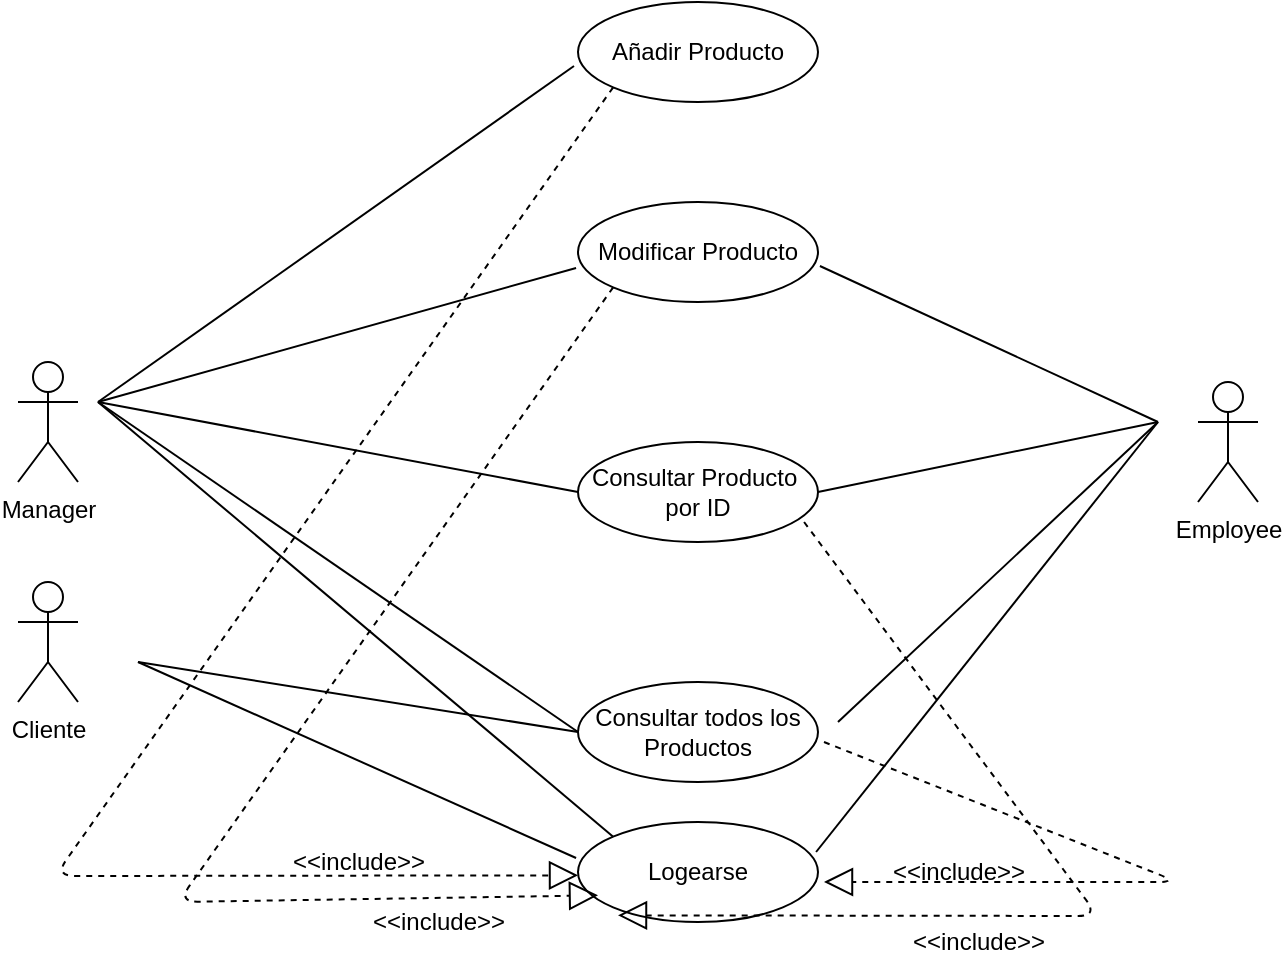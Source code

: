 <mxfile version="15.2.7" type="device"><diagram id="iCsrKw_SwacVZ2QTwf-p" name="Página-1"><mxGraphModel dx="1092" dy="494" grid="1" gridSize="10" guides="1" tooltips="1" connect="1" arrows="1" fold="1" page="1" pageScale="1" pageWidth="827" pageHeight="1169" math="0" shadow="0"><root><mxCell id="0"/><mxCell id="1" parent="0"/><mxCell id="22IwlEAkjUMQHaMhK9bU-1" value="Añadir Producto" style="ellipse;whiteSpace=wrap;html=1;" parent="1" vertex="1"><mxGeometry x="330" y="40" width="120" height="50" as="geometry"/></mxCell><mxCell id="22IwlEAkjUMQHaMhK9bU-3" value="Modificar Producto" style="ellipse;whiteSpace=wrap;html=1;" parent="1" vertex="1"><mxGeometry x="330" y="140" width="120" height="50" as="geometry"/></mxCell><mxCell id="22IwlEAkjUMQHaMhK9bU-5" value="Consultar Producto&amp;nbsp; por ID" style="ellipse;whiteSpace=wrap;html=1;" parent="1" vertex="1"><mxGeometry x="330" y="260" width="120" height="50" as="geometry"/></mxCell><mxCell id="22IwlEAkjUMQHaMhK9bU-6" value="Consultar todos los Productos" style="ellipse;whiteSpace=wrap;html=1;" parent="1" vertex="1"><mxGeometry x="330" y="380" width="120" height="50" as="geometry"/></mxCell><mxCell id="22IwlEAkjUMQHaMhK9bU-8" value="Manager" style="shape=umlActor;verticalLabelPosition=bottom;verticalAlign=top;html=1;outlineConnect=0;" parent="1" vertex="1"><mxGeometry x="50" y="220" width="30" height="60" as="geometry"/></mxCell><mxCell id="feiengK8cRTBUE7y3Qz1-1" value="Employee" style="shape=umlActor;verticalLabelPosition=bottom;verticalAlign=top;html=1;outlineConnect=0;" parent="1" vertex="1"><mxGeometry x="640" y="230" width="30" height="60" as="geometry"/></mxCell><mxCell id="feiengK8cRTBUE7y3Qz1-5" value="" style="endArrow=none;html=1;entryX=-0.008;entryY=0.66;entryDx=0;entryDy=0;entryPerimeter=0;" parent="1" target="22IwlEAkjUMQHaMhK9bU-3" edge="1"><mxGeometry width="50" height="50" relative="1" as="geometry"><mxPoint x="90" y="240" as="sourcePoint"/><mxPoint x="440" y="230" as="targetPoint"/></mxGeometry></mxCell><mxCell id="feiengK8cRTBUE7y3Qz1-6" value="" style="endArrow=none;html=1;" parent="1" edge="1"><mxGeometry width="50" height="50" relative="1" as="geometry"><mxPoint x="90" y="240" as="sourcePoint"/><mxPoint x="328" y="72" as="targetPoint"/></mxGeometry></mxCell><mxCell id="feiengK8cRTBUE7y3Qz1-7" value="" style="endArrow=none;html=1;entryX=0;entryY=0.5;entryDx=0;entryDy=0;" parent="1" target="22IwlEAkjUMQHaMhK9bU-5" edge="1"><mxGeometry width="50" height="50" relative="1" as="geometry"><mxPoint x="90" y="240" as="sourcePoint"/><mxPoint x="349.04" y="193" as="targetPoint"/></mxGeometry></mxCell><mxCell id="feiengK8cRTBUE7y3Qz1-8" value="" style="endArrow=none;html=1;entryX=0;entryY=0.5;entryDx=0;entryDy=0;" parent="1" target="22IwlEAkjUMQHaMhK9bU-6" edge="1"><mxGeometry width="50" height="50" relative="1" as="geometry"><mxPoint x="90" y="240" as="sourcePoint"/><mxPoint x="359.04" y="203" as="targetPoint"/></mxGeometry></mxCell><mxCell id="feiengK8cRTBUE7y3Qz1-9" value="" style="endArrow=none;html=1;exitX=1;exitY=0.5;exitDx=0;exitDy=0;" parent="1" source="22IwlEAkjUMQHaMhK9bU-5" edge="1"><mxGeometry width="50" height="50" relative="1" as="geometry"><mxPoint x="130" y="280" as="sourcePoint"/><mxPoint x="620" y="250" as="targetPoint"/></mxGeometry></mxCell><mxCell id="feiengK8cRTBUE7y3Qz1-10" value="" style="endArrow=none;html=1;" parent="1" edge="1"><mxGeometry width="50" height="50" relative="1" as="geometry"><mxPoint x="460" y="400" as="sourcePoint"/><mxPoint x="620" y="250" as="targetPoint"/></mxGeometry></mxCell><mxCell id="9mHBzwxI1Hh8pWD32ip4-1" value="Cliente" style="shape=umlActor;verticalLabelPosition=bottom;verticalAlign=top;html=1;outlineConnect=0;" parent="1" vertex="1"><mxGeometry x="50" y="330" width="30" height="60" as="geometry"/></mxCell><mxCell id="9mHBzwxI1Hh8pWD32ip4-4" value="" style="endArrow=none;html=1;entryX=0;entryY=0.5;entryDx=0;entryDy=0;" parent="1" target="22IwlEAkjUMQHaMhK9bU-6" edge="1"><mxGeometry width="50" height="50" relative="1" as="geometry"><mxPoint x="110" y="370" as="sourcePoint"/><mxPoint x="440" y="250" as="targetPoint"/></mxGeometry></mxCell><mxCell id="9mHBzwxI1Hh8pWD32ip4-5" value="" style="endArrow=none;html=1;exitX=1.008;exitY=0.64;exitDx=0;exitDy=0;exitPerimeter=0;" parent="1" source="22IwlEAkjUMQHaMhK9bU-3" edge="1"><mxGeometry width="50" height="50" relative="1" as="geometry"><mxPoint x="460" y="295" as="sourcePoint"/><mxPoint x="620" y="250" as="targetPoint"/></mxGeometry></mxCell><mxCell id="ACT46H3SN1KA9PNfe4hO-1" value="" style="endArrow=block;dashed=1;endFill=0;endSize=12;html=1;entryX=0;entryY=1;entryDx=0;entryDy=0;exitX=0;exitY=1;exitDx=0;exitDy=0;" edge="1" parent="1" source="22IwlEAkjUMQHaMhK9bU-1"><mxGeometry width="160" relative="1" as="geometry"><mxPoint x="307.47" y="280" as="sourcePoint"/><mxPoint x="330.004" y="476.678" as="targetPoint"/><Array as="points"><mxPoint x="68.43" y="477"/></Array></mxGeometry></mxCell><mxCell id="ACT46H3SN1KA9PNfe4hO-2" value="Logearse" style="ellipse;whiteSpace=wrap;html=1;" vertex="1" parent="1"><mxGeometry x="330" y="450" width="120" height="50" as="geometry"/></mxCell><mxCell id="ACT46H3SN1KA9PNfe4hO-3" value="" style="endArrow=none;html=1;exitX=0.992;exitY=0.3;exitDx=0;exitDy=0;exitPerimeter=0;" edge="1" parent="1" source="ACT46H3SN1KA9PNfe4hO-2"><mxGeometry width="50" height="50" relative="1" as="geometry"><mxPoint x="470" y="410" as="sourcePoint"/><mxPoint x="620" y="250" as="targetPoint"/></mxGeometry></mxCell><mxCell id="ACT46H3SN1KA9PNfe4hO-4" value="" style="endArrow=none;html=1;entryX=-0.008;entryY=0.36;entryDx=0;entryDy=0;entryPerimeter=0;" edge="1" parent="1" target="ACT46H3SN1KA9PNfe4hO-2"><mxGeometry width="50" height="50" relative="1" as="geometry"><mxPoint x="110" y="370" as="sourcePoint"/><mxPoint x="340" y="350" as="targetPoint"/></mxGeometry></mxCell><mxCell id="ACT46H3SN1KA9PNfe4hO-5" value="" style="endArrow=none;html=1;exitX=0;exitY=0;exitDx=0;exitDy=0;" edge="1" parent="1" source="ACT46H3SN1KA9PNfe4hO-2"><mxGeometry width="50" height="50" relative="1" as="geometry"><mxPoint x="490" y="430" as="sourcePoint"/><mxPoint x="90" y="240" as="targetPoint"/></mxGeometry></mxCell><mxCell id="ACT46H3SN1KA9PNfe4hO-6" value="" style="endArrow=block;dashed=1;endFill=0;endSize=12;html=1;entryX=0;entryY=1;entryDx=0;entryDy=0;exitX=0;exitY=1;exitDx=0;exitDy=0;" edge="1" parent="1" source="22IwlEAkjUMQHaMhK9bU-3"><mxGeometry width="160" relative="1" as="geometry"><mxPoint x="357.574" y="92.678" as="sourcePoint"/><mxPoint x="340.004" y="486.678" as="targetPoint"/><Array as="points"><mxPoint x="130" y="490"/></Array></mxGeometry></mxCell><mxCell id="ACT46H3SN1KA9PNfe4hO-7" value="" style="endArrow=block;dashed=1;endFill=0;endSize=12;html=1;entryX=0;entryY=1;entryDx=0;entryDy=0;exitX=0.942;exitY=0.8;exitDx=0;exitDy=0;exitPerimeter=0;" edge="1" parent="1" source="22IwlEAkjUMQHaMhK9bU-5"><mxGeometry width="160" relative="1" as="geometry"><mxPoint x="440" y="290" as="sourcePoint"/><mxPoint x="350.004" y="496.678" as="targetPoint"/><Array as="points"><mxPoint x="590" y="497"/></Array></mxGeometry></mxCell><mxCell id="ACT46H3SN1KA9PNfe4hO-8" value="" style="endArrow=block;dashed=1;endFill=0;endSize=12;html=1;" edge="1" parent="1"><mxGeometry width="160" relative="1" as="geometry"><mxPoint x="453" y="410" as="sourcePoint"/><mxPoint x="453" y="480" as="targetPoint"/><Array as="points"><mxPoint x="630" y="480"/></Array></mxGeometry></mxCell><mxCell id="ACT46H3SN1KA9PNfe4hO-9" value="&amp;lt;&amp;lt;include&amp;gt;&amp;gt;" style="text;html=1;align=center;verticalAlign=middle;resizable=0;points=[];autosize=1;strokeColor=none;fillColor=none;" vertex="1" parent="1"><mxGeometry x="490" y="500" width="80" height="20" as="geometry"/></mxCell><mxCell id="ACT46H3SN1KA9PNfe4hO-10" value="&amp;lt;&amp;lt;include&amp;gt;&amp;gt;" style="text;html=1;align=center;verticalAlign=middle;resizable=0;points=[];autosize=1;strokeColor=none;fillColor=none;" vertex="1" parent="1"><mxGeometry x="480" y="465" width="80" height="20" as="geometry"/></mxCell><mxCell id="ACT46H3SN1KA9PNfe4hO-11" value="&amp;lt;&amp;lt;include&amp;gt;&amp;gt;" style="text;html=1;align=center;verticalAlign=middle;resizable=0;points=[];autosize=1;strokeColor=none;fillColor=none;" vertex="1" parent="1"><mxGeometry x="180" y="460" width="80" height="20" as="geometry"/></mxCell><mxCell id="ACT46H3SN1KA9PNfe4hO-12" value="&amp;lt;&amp;lt;include&amp;gt;&amp;gt;" style="text;html=1;align=center;verticalAlign=middle;resizable=0;points=[];autosize=1;strokeColor=none;fillColor=none;" vertex="1" parent="1"><mxGeometry x="220" y="490" width="80" height="20" as="geometry"/></mxCell></root></mxGraphModel></diagram></mxfile>